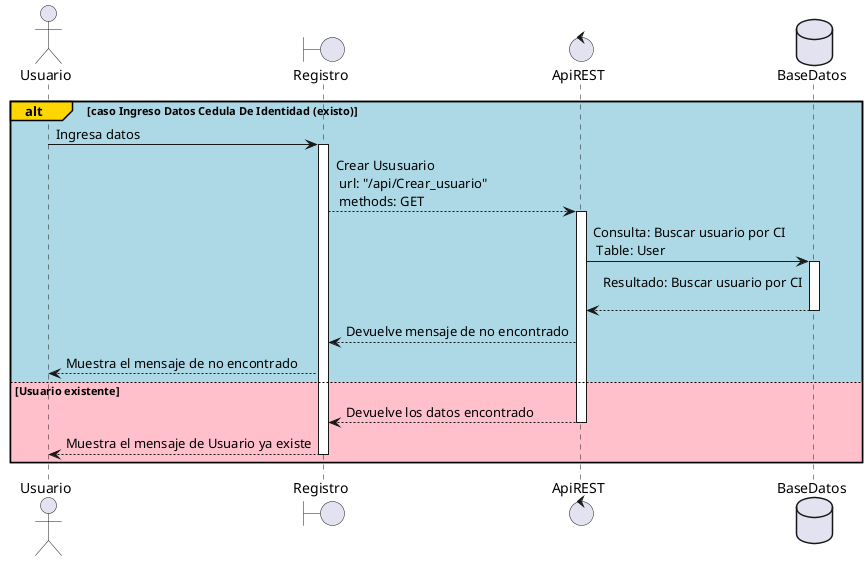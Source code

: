 @startuml
actor Usuario
boundary Registro
control ApiREST
database BaseDatos
alt#Gold #LightBlue caso Ingreso Datos Cedula De Identidad (existo)
Usuario -> Registro: Ingresa datos
activate Registro

Registro --> ApiREST: Crear Ususuario\n url: "/api/Crear_usuario"\n methods: GET 
Activate ApiREST

ApiREST -> BaseDatos: Consulta: Buscar usuario por CI\n Table: User
Activate BaseDatos
BaseDatos --> ApiREST: Resultado: Buscar usuario por CI\n
deactivate BaseDatos
ApiREST --> Registro: Devuelve mensaje de no encontrado
Registro --> Usuario: Muestra el mensaje de no encontrado

else #Pink Usuario existente

ApiREST --> Registro: Devuelve los datos encontrado
deactivate ApiREST

Registro --> Usuario: Muestra el mensaje de Usuario ya existe
'destroy ApiREST

deactivate Registro
end

